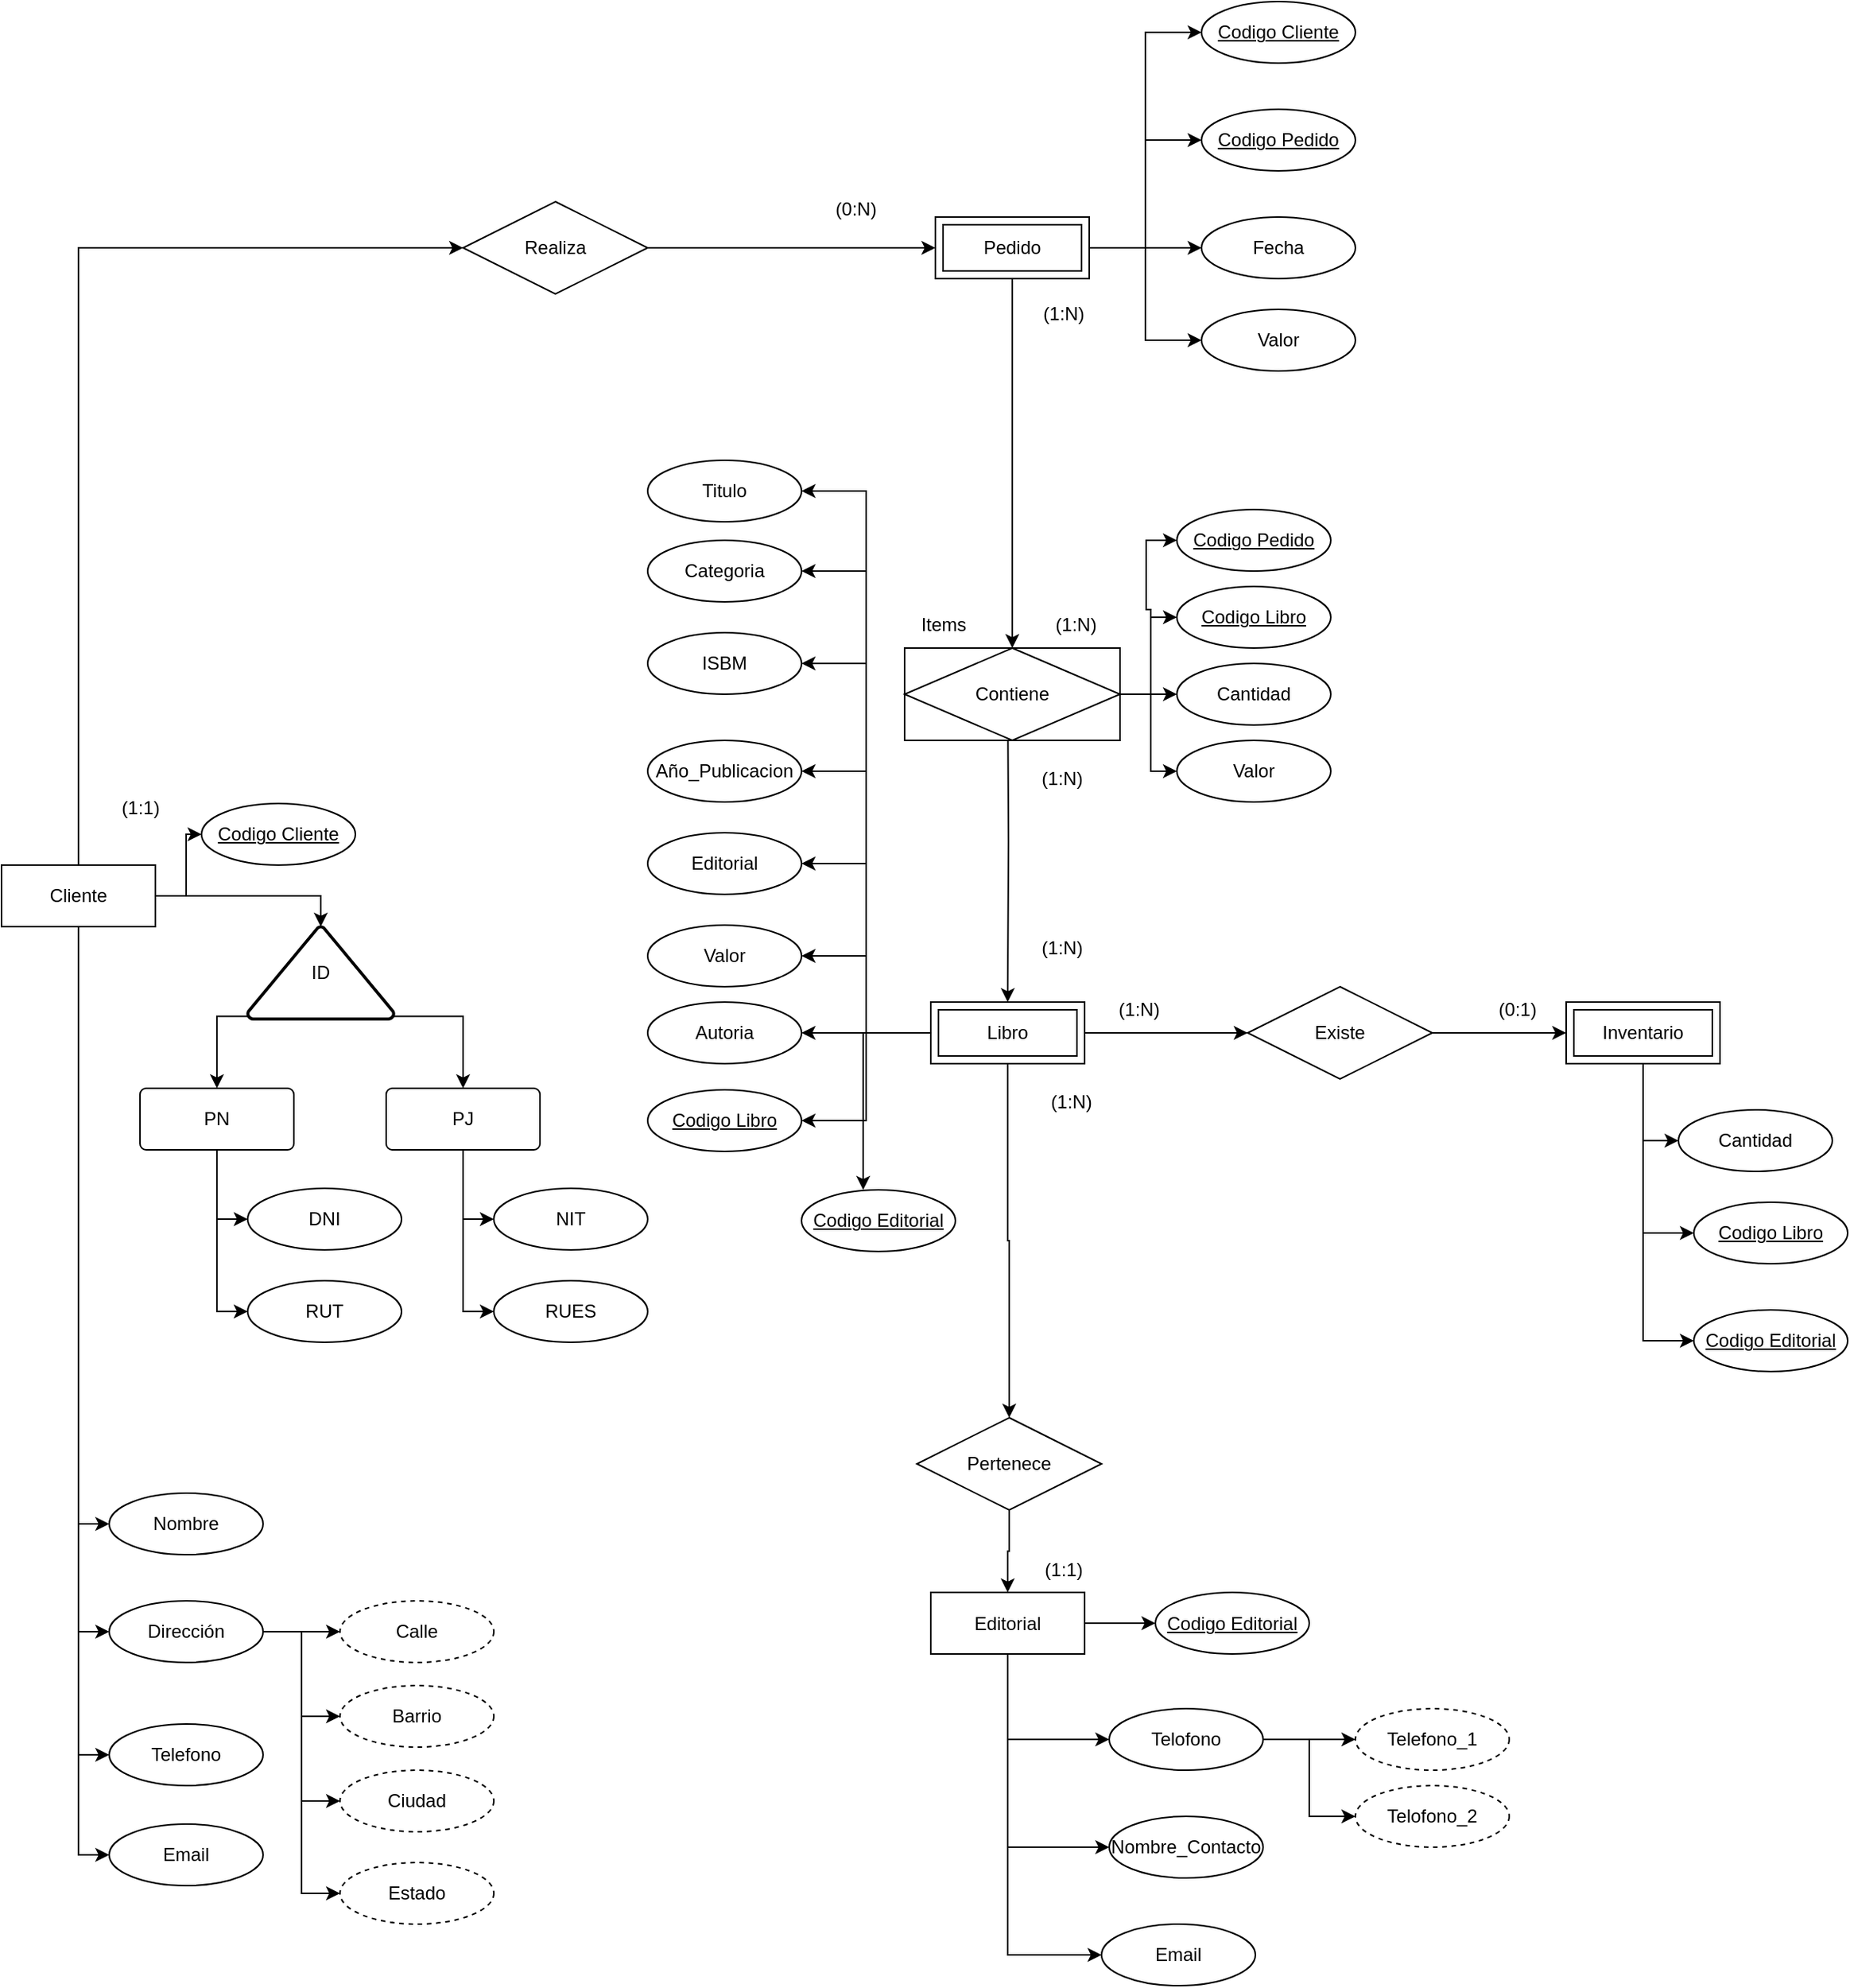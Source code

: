 <mxfile version="27.0.6">
  <diagram name="Página-1" id="0RnVuigyem1X-TJP2YSt">
    <mxGraphModel dx="1869" dy="1730" grid="1" gridSize="10" guides="1" tooltips="1" connect="1" arrows="1" fold="1" page="1" pageScale="1" pageWidth="827" pageHeight="1169" math="0" shadow="0">
      <root>
        <mxCell id="0" />
        <mxCell id="1" parent="0" />
        <mxCell id="VaUhl3B39Ccq0xWstgRe-73" style="edgeStyle=orthogonalEdgeStyle;rounded=0;orthogonalLoop=1;jettySize=auto;html=1;exitX=1;exitY=0.5;exitDx=0;exitDy=0;entryX=0;entryY=0.5;entryDx=0;entryDy=0;" parent="1" source="VaUhl3B39Ccq0xWstgRe-2" target="VaUhl3B39Ccq0xWstgRe-70" edge="1">
          <mxGeometry relative="1" as="geometry" />
        </mxCell>
        <mxCell id="VaUhl3B39Ccq0xWstgRe-74" style="edgeStyle=orthogonalEdgeStyle;rounded=0;orthogonalLoop=1;jettySize=auto;html=1;exitX=1;exitY=0.5;exitDx=0;exitDy=0;entryX=0;entryY=0.5;entryDx=0;entryDy=0;" parent="1" source="VaUhl3B39Ccq0xWstgRe-2" target="VaUhl3B39Ccq0xWstgRe-71" edge="1">
          <mxGeometry relative="1" as="geometry" />
        </mxCell>
        <mxCell id="VaUhl3B39Ccq0xWstgRe-85" style="edgeStyle=orthogonalEdgeStyle;rounded=0;orthogonalLoop=1;jettySize=auto;html=1;exitX=0.5;exitY=1;exitDx=0;exitDy=0;" parent="1" source="VaUhl3B39Ccq0xWstgRe-2" target="VaUhl3B39Ccq0xWstgRe-28" edge="1">
          <mxGeometry relative="1" as="geometry" />
        </mxCell>
        <mxCell id="VaUhl3B39Ccq0xWstgRe-109" style="edgeStyle=orthogonalEdgeStyle;rounded=0;orthogonalLoop=1;jettySize=auto;html=1;exitX=1;exitY=0.5;exitDx=0;exitDy=0;entryX=0;entryY=0.5;entryDx=0;entryDy=0;" parent="1" source="VaUhl3B39Ccq0xWstgRe-2" target="VaUhl3B39Ccq0xWstgRe-108" edge="1">
          <mxGeometry relative="1" as="geometry" />
        </mxCell>
        <mxCell id="VaUhl3B39Ccq0xWstgRe-123" style="edgeStyle=orthogonalEdgeStyle;rounded=0;orthogonalLoop=1;jettySize=auto;html=1;exitX=1;exitY=0.5;exitDx=0;exitDy=0;entryX=0;entryY=0.5;entryDx=0;entryDy=0;" parent="1" source="VaUhl3B39Ccq0xWstgRe-2" target="VaUhl3B39Ccq0xWstgRe-122" edge="1">
          <mxGeometry relative="1" as="geometry" />
        </mxCell>
        <mxCell id="VaUhl3B39Ccq0xWstgRe-2" value="Pedido" style="shape=ext;margin=3;double=1;whiteSpace=wrap;html=1;align=center;" parent="1" vertex="1">
          <mxGeometry x="417" y="20" width="100" height="40" as="geometry" />
        </mxCell>
        <mxCell id="VaUhl3B39Ccq0xWstgRe-98" style="edgeStyle=orthogonalEdgeStyle;rounded=0;orthogonalLoop=1;jettySize=auto;html=1;exitX=0.5;exitY=1;exitDx=0;exitDy=0;entryX=0;entryY=0.5;entryDx=0;entryDy=0;" parent="1" source="VaUhl3B39Ccq0xWstgRe-4" target="VaUhl3B39Ccq0xWstgRe-94" edge="1">
          <mxGeometry relative="1" as="geometry" />
        </mxCell>
        <mxCell id="VaUhl3B39Ccq0xWstgRe-99" style="edgeStyle=orthogonalEdgeStyle;rounded=0;orthogonalLoop=1;jettySize=auto;html=1;exitX=0.5;exitY=1;exitDx=0;exitDy=0;entryX=0;entryY=0.5;entryDx=0;entryDy=0;" parent="1" source="VaUhl3B39Ccq0xWstgRe-4" target="VaUhl3B39Ccq0xWstgRe-93" edge="1">
          <mxGeometry relative="1" as="geometry" />
        </mxCell>
        <mxCell id="VaUhl3B39Ccq0xWstgRe-100" style="edgeStyle=orthogonalEdgeStyle;rounded=0;orthogonalLoop=1;jettySize=auto;html=1;exitX=0.5;exitY=1;exitDx=0;exitDy=0;entryX=0;entryY=0.5;entryDx=0;entryDy=0;" parent="1" source="VaUhl3B39Ccq0xWstgRe-4" target="VaUhl3B39Ccq0xWstgRe-95" edge="1">
          <mxGeometry relative="1" as="geometry" />
        </mxCell>
        <mxCell id="VaUhl3B39Ccq0xWstgRe-107" style="edgeStyle=orthogonalEdgeStyle;rounded=0;orthogonalLoop=1;jettySize=auto;html=1;exitX=1;exitY=0.5;exitDx=0;exitDy=0;" parent="1" source="VaUhl3B39Ccq0xWstgRe-4" target="VaUhl3B39Ccq0xWstgRe-106" edge="1">
          <mxGeometry relative="1" as="geometry" />
        </mxCell>
        <mxCell id="VaUhl3B39Ccq0xWstgRe-4" value="Editorial" style="whiteSpace=wrap;html=1;align=center;" parent="1" vertex="1">
          <mxGeometry x="414" y="913.5" width="100" height="40" as="geometry" />
        </mxCell>
        <mxCell id="VaUhl3B39Ccq0xWstgRe-19" style="edgeStyle=orthogonalEdgeStyle;rounded=0;orthogonalLoop=1;jettySize=auto;html=1;exitX=0.5;exitY=1;exitDx=0;exitDy=0;" parent="1" source="VaUhl3B39Ccq0xWstgRe-5" target="VaUhl3B39Ccq0xWstgRe-18" edge="1">
          <mxGeometry relative="1" as="geometry" />
        </mxCell>
        <mxCell id="VaUhl3B39Ccq0xWstgRe-24" style="edgeStyle=orthogonalEdgeStyle;rounded=0;orthogonalLoop=1;jettySize=auto;html=1;exitX=1;exitY=0.5;exitDx=0;exitDy=0;entryX=0;entryY=0.5;entryDx=0;entryDy=0;" parent="1" source="VaUhl3B39Ccq0xWstgRe-5" target="VaUhl3B39Ccq0xWstgRe-23" edge="1">
          <mxGeometry relative="1" as="geometry" />
        </mxCell>
        <mxCell id="VaUhl3B39Ccq0xWstgRe-110" style="edgeStyle=orthogonalEdgeStyle;rounded=0;orthogonalLoop=1;jettySize=auto;html=1;exitX=0;exitY=0.5;exitDx=0;exitDy=0;entryX=1;entryY=0.5;entryDx=0;entryDy=0;" parent="1" source="VaUhl3B39Ccq0xWstgRe-5" target="VaUhl3B39Ccq0xWstgRe-83" edge="1">
          <mxGeometry relative="1" as="geometry" />
        </mxCell>
        <mxCell id="VaUhl3B39Ccq0xWstgRe-111" style="edgeStyle=orthogonalEdgeStyle;rounded=0;orthogonalLoop=1;jettySize=auto;html=1;exitX=0;exitY=0.5;exitDx=0;exitDy=0;entryX=1;entryY=0.5;entryDx=0;entryDy=0;" parent="1" source="VaUhl3B39Ccq0xWstgRe-5" target="VaUhl3B39Ccq0xWstgRe-82" edge="1">
          <mxGeometry relative="1" as="geometry" />
        </mxCell>
        <mxCell id="VaUhl3B39Ccq0xWstgRe-112" style="edgeStyle=orthogonalEdgeStyle;rounded=0;orthogonalLoop=1;jettySize=auto;html=1;exitX=0;exitY=0.5;exitDx=0;exitDy=0;entryX=1;entryY=0.5;entryDx=0;entryDy=0;" parent="1" source="VaUhl3B39Ccq0xWstgRe-5" target="VaUhl3B39Ccq0xWstgRe-80" edge="1">
          <mxGeometry relative="1" as="geometry" />
        </mxCell>
        <mxCell id="VaUhl3B39Ccq0xWstgRe-113" style="edgeStyle=orthogonalEdgeStyle;rounded=0;orthogonalLoop=1;jettySize=auto;html=1;exitX=0;exitY=0.5;exitDx=0;exitDy=0;entryX=1;entryY=0.5;entryDx=0;entryDy=0;" parent="1" source="VaUhl3B39Ccq0xWstgRe-5" target="VaUhl3B39Ccq0xWstgRe-79" edge="1">
          <mxGeometry relative="1" as="geometry" />
        </mxCell>
        <mxCell id="VaUhl3B39Ccq0xWstgRe-114" style="edgeStyle=orthogonalEdgeStyle;rounded=0;orthogonalLoop=1;jettySize=auto;html=1;exitX=0;exitY=0.5;exitDx=0;exitDy=0;entryX=1;entryY=0.5;entryDx=0;entryDy=0;" parent="1" source="VaUhl3B39Ccq0xWstgRe-5" target="VaUhl3B39Ccq0xWstgRe-84" edge="1">
          <mxGeometry relative="1" as="geometry" />
        </mxCell>
        <mxCell id="VaUhl3B39Ccq0xWstgRe-115" style="edgeStyle=orthogonalEdgeStyle;rounded=0;orthogonalLoop=1;jettySize=auto;html=1;exitX=0;exitY=0.5;exitDx=0;exitDy=0;entryX=1;entryY=0.5;entryDx=0;entryDy=0;" parent="1" source="VaUhl3B39Ccq0xWstgRe-5" target="VaUhl3B39Ccq0xWstgRe-78" edge="1">
          <mxGeometry relative="1" as="geometry" />
        </mxCell>
        <mxCell id="VaUhl3B39Ccq0xWstgRe-116" style="edgeStyle=orthogonalEdgeStyle;rounded=0;orthogonalLoop=1;jettySize=auto;html=1;exitX=0;exitY=0.5;exitDx=0;exitDy=0;entryX=1;entryY=0.5;entryDx=0;entryDy=0;" parent="1" source="VaUhl3B39Ccq0xWstgRe-5" target="VaUhl3B39Ccq0xWstgRe-77" edge="1">
          <mxGeometry relative="1" as="geometry" />
        </mxCell>
        <mxCell id="VaUhl3B39Ccq0xWstgRe-119" style="edgeStyle=orthogonalEdgeStyle;rounded=0;orthogonalLoop=1;jettySize=auto;html=1;exitX=0;exitY=0.5;exitDx=0;exitDy=0;entryX=0.5;entryY=0;entryDx=0;entryDy=0;" parent="1" edge="1">
          <mxGeometry relative="1" as="geometry">
            <mxPoint x="419.06" y="550" as="sourcePoint" />
            <mxPoint x="370.06" y="652" as="targetPoint" />
            <Array as="points">
              <mxPoint x="370.06" y="550" />
            </Array>
          </mxGeometry>
        </mxCell>
        <mxCell id="VaUhl3B39Ccq0xWstgRe-131" style="edgeStyle=orthogonalEdgeStyle;rounded=0;orthogonalLoop=1;jettySize=auto;html=1;exitX=0;exitY=0.5;exitDx=0;exitDy=0;entryX=1;entryY=0.5;entryDx=0;entryDy=0;" parent="1" source="VaUhl3B39Ccq0xWstgRe-5" target="VaUhl3B39Ccq0xWstgRe-129" edge="1">
          <mxGeometry relative="1" as="geometry" />
        </mxCell>
        <mxCell id="VaUhl3B39Ccq0xWstgRe-5" value="Libro" style="shape=ext;margin=3;double=1;whiteSpace=wrap;html=1;align=center;" parent="1" vertex="1">
          <mxGeometry x="414" y="530" width="100" height="40" as="geometry" />
        </mxCell>
        <mxCell id="VaUhl3B39Ccq0xWstgRe-76" style="edgeStyle=orthogonalEdgeStyle;rounded=0;orthogonalLoop=1;jettySize=auto;html=1;exitX=0.5;exitY=1;exitDx=0;exitDy=0;entryX=0;entryY=0.5;entryDx=0;entryDy=0;" parent="1" source="VaUhl3B39Ccq0xWstgRe-6" target="VaUhl3B39Ccq0xWstgRe-75" edge="1">
          <mxGeometry relative="1" as="geometry" />
        </mxCell>
        <mxCell id="VaUhl3B39Ccq0xWstgRe-121" style="edgeStyle=orthogonalEdgeStyle;rounded=0;orthogonalLoop=1;jettySize=auto;html=1;exitX=0.5;exitY=1;exitDx=0;exitDy=0;entryX=0;entryY=0.5;entryDx=0;entryDy=0;" parent="1" source="VaUhl3B39Ccq0xWstgRe-6" target="VaUhl3B39Ccq0xWstgRe-120" edge="1">
          <mxGeometry relative="1" as="geometry" />
        </mxCell>
        <mxCell id="VaUhl3B39Ccq0xWstgRe-133" style="edgeStyle=orthogonalEdgeStyle;rounded=0;orthogonalLoop=1;jettySize=auto;html=1;exitX=0.5;exitY=1;exitDx=0;exitDy=0;entryX=0;entryY=0.5;entryDx=0;entryDy=0;" parent="1" source="VaUhl3B39Ccq0xWstgRe-6" target="VaUhl3B39Ccq0xWstgRe-132" edge="1">
          <mxGeometry relative="1" as="geometry" />
        </mxCell>
        <mxCell id="VaUhl3B39Ccq0xWstgRe-6" value="Inventario" style="shape=ext;margin=3;double=1;whiteSpace=wrap;html=1;align=center;" parent="1" vertex="1">
          <mxGeometry x="827" y="530" width="100" height="40" as="geometry" />
        </mxCell>
        <mxCell id="VaUhl3B39Ccq0xWstgRe-10" style="edgeStyle=orthogonalEdgeStyle;rounded=0;orthogonalLoop=1;jettySize=auto;html=1;exitX=1;exitY=0.5;exitDx=0;exitDy=0;entryX=0;entryY=0.5;entryDx=0;entryDy=0;" parent="1" source="VaUhl3B39Ccq0xWstgRe-7" target="VaUhl3B39Ccq0xWstgRe-2" edge="1">
          <mxGeometry relative="1" as="geometry">
            <mxPoint x="414" y="40" as="targetPoint" />
          </mxGeometry>
        </mxCell>
        <mxCell id="VaUhl3B39Ccq0xWstgRe-7" value="Realiza" style="shape=rhombus;perimeter=rhombusPerimeter;whiteSpace=wrap;html=1;align=center;" parent="1" vertex="1">
          <mxGeometry x="110" y="10" width="120" height="60" as="geometry" />
        </mxCell>
        <mxCell id="VaUhl3B39Ccq0xWstgRe-9" style="edgeStyle=orthogonalEdgeStyle;rounded=0;orthogonalLoop=1;jettySize=auto;html=1;exitX=0.5;exitY=0;exitDx=0;exitDy=0;entryX=0;entryY=0.5;entryDx=0;entryDy=0;" parent="1" source="VaUhl3B39Ccq0xWstgRe-8" target="VaUhl3B39Ccq0xWstgRe-7" edge="1">
          <mxGeometry relative="1" as="geometry" />
        </mxCell>
        <mxCell id="VaUhl3B39Ccq0xWstgRe-40" style="edgeStyle=orthogonalEdgeStyle;rounded=0;orthogonalLoop=1;jettySize=auto;html=1;exitX=0.5;exitY=1;exitDx=0;exitDy=0;entryX=0;entryY=0.5;entryDx=0;entryDy=0;" parent="1" source="VaUhl3B39Ccq0xWstgRe-8" target="VaUhl3B39Ccq0xWstgRe-37" edge="1">
          <mxGeometry relative="1" as="geometry" />
        </mxCell>
        <mxCell id="VaUhl3B39Ccq0xWstgRe-41" style="edgeStyle=orthogonalEdgeStyle;rounded=0;orthogonalLoop=1;jettySize=auto;html=1;exitX=0.5;exitY=1;exitDx=0;exitDy=0;entryX=0;entryY=0.5;entryDx=0;entryDy=0;" parent="1" source="VaUhl3B39Ccq0xWstgRe-8" target="VaUhl3B39Ccq0xWstgRe-38" edge="1">
          <mxGeometry relative="1" as="geometry" />
        </mxCell>
        <mxCell id="VaUhl3B39Ccq0xWstgRe-42" style="edgeStyle=orthogonalEdgeStyle;rounded=0;orthogonalLoop=1;jettySize=auto;html=1;exitX=0.5;exitY=1;exitDx=0;exitDy=0;entryX=0;entryY=0.5;entryDx=0;entryDy=0;" parent="1" source="VaUhl3B39Ccq0xWstgRe-8" target="VaUhl3B39Ccq0xWstgRe-39" edge="1">
          <mxGeometry relative="1" as="geometry" />
        </mxCell>
        <mxCell id="VaUhl3B39Ccq0xWstgRe-54" style="edgeStyle=orthogonalEdgeStyle;rounded=0;orthogonalLoop=1;jettySize=auto;html=1;exitX=0.5;exitY=1;exitDx=0;exitDy=0;entryX=0;entryY=0.5;entryDx=0;entryDy=0;" parent="1" source="VaUhl3B39Ccq0xWstgRe-8" target="VaUhl3B39Ccq0xWstgRe-33" edge="1">
          <mxGeometry relative="1" as="geometry" />
        </mxCell>
        <mxCell id="VaUhl3B39Ccq0xWstgRe-105" style="edgeStyle=orthogonalEdgeStyle;rounded=0;orthogonalLoop=1;jettySize=auto;html=1;exitX=1;exitY=0.5;exitDx=0;exitDy=0;entryX=0;entryY=0.5;entryDx=0;entryDy=0;" parent="1" source="VaUhl3B39Ccq0xWstgRe-8" target="VaUhl3B39Ccq0xWstgRe-103" edge="1">
          <mxGeometry relative="1" as="geometry" />
        </mxCell>
        <mxCell id="VaUhl3B39Ccq0xWstgRe-8" value="Cliente" style="whiteSpace=wrap;html=1;align=center;" parent="1" vertex="1">
          <mxGeometry x="-190" y="441" width="100" height="40" as="geometry" />
        </mxCell>
        <mxCell id="VaUhl3B39Ccq0xWstgRe-11" value="(1:1)" style="text;html=1;align=center;verticalAlign=middle;resizable=0;points=[];autosize=1;strokeColor=none;fillColor=none;" parent="1" vertex="1">
          <mxGeometry x="-125" y="389" width="50" height="30" as="geometry" />
        </mxCell>
        <mxCell id="VaUhl3B39Ccq0xWstgRe-12" value="(0:N)" style="text;html=1;align=center;verticalAlign=middle;resizable=0;points=[];autosize=1;strokeColor=none;fillColor=none;" parent="1" vertex="1">
          <mxGeometry x="340" width="50" height="30" as="geometry" />
        </mxCell>
        <mxCell id="VaUhl3B39Ccq0xWstgRe-15" style="edgeStyle=orthogonalEdgeStyle;rounded=0;orthogonalLoop=1;jettySize=auto;html=1;exitX=0.5;exitY=1;exitDx=0;exitDy=0;entryX=0.5;entryY=0;entryDx=0;entryDy=0;" parent="1" target="VaUhl3B39Ccq0xWstgRe-5" edge="1">
          <mxGeometry relative="1" as="geometry">
            <mxPoint x="464" y="320" as="sourcePoint" />
          </mxGeometry>
        </mxCell>
        <mxCell id="VaUhl3B39Ccq0xWstgRe-16" value="(1:N)" style="text;html=1;align=center;verticalAlign=middle;resizable=0;points=[];autosize=1;strokeColor=none;fillColor=none;" parent="1" vertex="1">
          <mxGeometry x="475" y="68" width="50" height="30" as="geometry" />
        </mxCell>
        <mxCell id="VaUhl3B39Ccq0xWstgRe-17" value="(1:N)" style="text;html=1;align=center;verticalAlign=middle;resizable=0;points=[];autosize=1;strokeColor=none;fillColor=none;" parent="1" vertex="1">
          <mxGeometry x="474" y="480" width="50" height="30" as="geometry" />
        </mxCell>
        <mxCell id="VaUhl3B39Ccq0xWstgRe-20" style="edgeStyle=orthogonalEdgeStyle;rounded=0;orthogonalLoop=1;jettySize=auto;html=1;exitX=0.5;exitY=1;exitDx=0;exitDy=0;entryX=0.5;entryY=0;entryDx=0;entryDy=0;" parent="1" source="VaUhl3B39Ccq0xWstgRe-18" target="VaUhl3B39Ccq0xWstgRe-4" edge="1">
          <mxGeometry relative="1" as="geometry" />
        </mxCell>
        <mxCell id="VaUhl3B39Ccq0xWstgRe-18" value="Pertenece" style="shape=rhombus;perimeter=rhombusPerimeter;whiteSpace=wrap;html=1;align=center;" parent="1" vertex="1">
          <mxGeometry x="405" y="800" width="120" height="60" as="geometry" />
        </mxCell>
        <mxCell id="VaUhl3B39Ccq0xWstgRe-21" value="(1:N)" style="text;html=1;align=center;verticalAlign=middle;resizable=0;points=[];autosize=1;strokeColor=none;fillColor=none;" parent="1" vertex="1">
          <mxGeometry x="480" y="580" width="50" height="30" as="geometry" />
        </mxCell>
        <mxCell id="VaUhl3B39Ccq0xWstgRe-22" value="(1:1)" style="text;html=1;align=center;verticalAlign=middle;resizable=0;points=[];autosize=1;strokeColor=none;fillColor=none;" parent="1" vertex="1">
          <mxGeometry x="475" y="884" width="50" height="30" as="geometry" />
        </mxCell>
        <mxCell id="VaUhl3B39Ccq0xWstgRe-25" style="edgeStyle=orthogonalEdgeStyle;rounded=0;orthogonalLoop=1;jettySize=auto;html=1;entryX=0;entryY=0.5;entryDx=0;entryDy=0;" parent="1" source="VaUhl3B39Ccq0xWstgRe-23" target="VaUhl3B39Ccq0xWstgRe-6" edge="1">
          <mxGeometry relative="1" as="geometry" />
        </mxCell>
        <mxCell id="VaUhl3B39Ccq0xWstgRe-23" value="Existe" style="shape=rhombus;perimeter=rhombusPerimeter;whiteSpace=wrap;html=1;align=center;" parent="1" vertex="1">
          <mxGeometry x="620" y="520" width="120" height="60" as="geometry" />
        </mxCell>
        <mxCell id="VaUhl3B39Ccq0xWstgRe-26" value="(1:N)" style="text;html=1;align=center;verticalAlign=middle;resizable=0;points=[];autosize=1;strokeColor=none;fillColor=none;" parent="1" vertex="1">
          <mxGeometry x="524" y="520" width="50" height="30" as="geometry" />
        </mxCell>
        <mxCell id="VaUhl3B39Ccq0xWstgRe-27" value="(0:1)" style="text;html=1;align=center;verticalAlign=middle;resizable=0;points=[];autosize=1;strokeColor=none;fillColor=none;" parent="1" vertex="1">
          <mxGeometry x="770" y="520" width="50" height="30" as="geometry" />
        </mxCell>
        <mxCell id="VaUhl3B39Ccq0xWstgRe-126" style="edgeStyle=orthogonalEdgeStyle;rounded=0;orthogonalLoop=1;jettySize=auto;html=1;exitX=1;exitY=0.5;exitDx=0;exitDy=0;entryX=0;entryY=0.5;entryDx=0;entryDy=0;" parent="1" source="VaUhl3B39Ccq0xWstgRe-28" target="VaUhl3B39Ccq0xWstgRe-124" edge="1">
          <mxGeometry relative="1" as="geometry" />
        </mxCell>
        <mxCell id="VaUhl3B39Ccq0xWstgRe-127" style="edgeStyle=orthogonalEdgeStyle;rounded=0;orthogonalLoop=1;jettySize=auto;html=1;exitX=1;exitY=0.5;exitDx=0;exitDy=0;" parent="1" source="VaUhl3B39Ccq0xWstgRe-28" target="VaUhl3B39Ccq0xWstgRe-125" edge="1">
          <mxGeometry relative="1" as="geometry" />
        </mxCell>
        <mxCell id="VaUhl3B39Ccq0xWstgRe-135" style="edgeStyle=orthogonalEdgeStyle;rounded=0;orthogonalLoop=1;jettySize=auto;html=1;exitX=1;exitY=0.5;exitDx=0;exitDy=0;entryX=0;entryY=0.5;entryDx=0;entryDy=0;" parent="1" source="VaUhl3B39Ccq0xWstgRe-28" target="VaUhl3B39Ccq0xWstgRe-134" edge="1">
          <mxGeometry relative="1" as="geometry" />
        </mxCell>
        <mxCell id="VaUhl3B39Ccq0xWstgRe-139" style="edgeStyle=orthogonalEdgeStyle;rounded=0;orthogonalLoop=1;jettySize=auto;html=1;exitX=1;exitY=0.5;exitDx=0;exitDy=0;entryX=0;entryY=0.5;entryDx=0;entryDy=0;" parent="1" source="VaUhl3B39Ccq0xWstgRe-28" target="VaUhl3B39Ccq0xWstgRe-128" edge="1">
          <mxGeometry relative="1" as="geometry" />
        </mxCell>
        <mxCell id="VaUhl3B39Ccq0xWstgRe-28" value="Contiene" style="shape=associativeEntity;whiteSpace=wrap;html=1;align=center;" parent="1" vertex="1">
          <mxGeometry x="397" y="300" width="140" height="60" as="geometry" />
        </mxCell>
        <mxCell id="VaUhl3B39Ccq0xWstgRe-29" value="Items" style="text;html=1;align=center;verticalAlign=middle;resizable=0;points=[];autosize=1;strokeColor=none;fillColor=none;" parent="1" vertex="1">
          <mxGeometry x="397" y="270" width="50" height="30" as="geometry" />
        </mxCell>
        <mxCell id="VaUhl3B39Ccq0xWstgRe-30" value="(1:N)" style="text;html=1;align=center;verticalAlign=middle;resizable=0;points=[];autosize=1;strokeColor=none;fillColor=none;" parent="1" vertex="1">
          <mxGeometry x="483" y="270" width="50" height="30" as="geometry" />
        </mxCell>
        <mxCell id="VaUhl3B39Ccq0xWstgRe-32" value="(1:N)" style="text;html=1;align=center;verticalAlign=middle;resizable=0;points=[];autosize=1;strokeColor=none;fillColor=none;" parent="1" vertex="1">
          <mxGeometry x="474" y="370" width="50" height="30" as="geometry" />
        </mxCell>
        <mxCell id="VaUhl3B39Ccq0xWstgRe-33" value="Nombre" style="ellipse;whiteSpace=wrap;html=1;align=center;" parent="1" vertex="1">
          <mxGeometry x="-120" y="849" width="100" height="40" as="geometry" />
        </mxCell>
        <mxCell id="VaUhl3B39Ccq0xWstgRe-49" style="edgeStyle=orthogonalEdgeStyle;rounded=0;orthogonalLoop=1;jettySize=auto;html=1;exitX=1;exitY=0.5;exitDx=0;exitDy=0;entryX=0;entryY=0.5;entryDx=0;entryDy=0;" parent="1" source="VaUhl3B39Ccq0xWstgRe-37" target="VaUhl3B39Ccq0xWstgRe-43" edge="1">
          <mxGeometry relative="1" as="geometry" />
        </mxCell>
        <mxCell id="VaUhl3B39Ccq0xWstgRe-51" style="edgeStyle=orthogonalEdgeStyle;rounded=0;orthogonalLoop=1;jettySize=auto;html=1;exitX=1;exitY=0.5;exitDx=0;exitDy=0;entryX=0;entryY=0.5;entryDx=0;entryDy=0;" parent="1" source="VaUhl3B39Ccq0xWstgRe-37" target="VaUhl3B39Ccq0xWstgRe-44" edge="1">
          <mxGeometry relative="1" as="geometry" />
        </mxCell>
        <mxCell id="VaUhl3B39Ccq0xWstgRe-52" style="edgeStyle=orthogonalEdgeStyle;rounded=0;orthogonalLoop=1;jettySize=auto;html=1;exitX=1;exitY=0.5;exitDx=0;exitDy=0;entryX=0;entryY=0.5;entryDx=0;entryDy=0;" parent="1" source="VaUhl3B39Ccq0xWstgRe-37" target="VaUhl3B39Ccq0xWstgRe-46" edge="1">
          <mxGeometry relative="1" as="geometry" />
        </mxCell>
        <mxCell id="VaUhl3B39Ccq0xWstgRe-53" style="edgeStyle=orthogonalEdgeStyle;rounded=0;orthogonalLoop=1;jettySize=auto;html=1;exitX=1;exitY=0.5;exitDx=0;exitDy=0;entryX=0;entryY=0.5;entryDx=0;entryDy=0;" parent="1" source="VaUhl3B39Ccq0xWstgRe-37" target="VaUhl3B39Ccq0xWstgRe-47" edge="1">
          <mxGeometry relative="1" as="geometry" />
        </mxCell>
        <mxCell id="VaUhl3B39Ccq0xWstgRe-37" value="Dirección" style="ellipse;whiteSpace=wrap;html=1;align=center;" parent="1" vertex="1">
          <mxGeometry x="-120" y="919" width="100" height="40" as="geometry" />
        </mxCell>
        <mxCell id="VaUhl3B39Ccq0xWstgRe-38" value="Telefono" style="ellipse;whiteSpace=wrap;html=1;align=center;" parent="1" vertex="1">
          <mxGeometry x="-120" y="999" width="100" height="40" as="geometry" />
        </mxCell>
        <mxCell id="VaUhl3B39Ccq0xWstgRe-39" value="Email" style="ellipse;whiteSpace=wrap;html=1;align=center;" parent="1" vertex="1">
          <mxGeometry x="-120" y="1064" width="100" height="40" as="geometry" />
        </mxCell>
        <mxCell id="VaUhl3B39Ccq0xWstgRe-43" value="Calle" style="ellipse;whiteSpace=wrap;html=1;align=center;dashed=1;" parent="1" vertex="1">
          <mxGeometry x="30" y="919" width="100" height="40" as="geometry" />
        </mxCell>
        <mxCell id="VaUhl3B39Ccq0xWstgRe-44" value="Barrio" style="ellipse;whiteSpace=wrap;html=1;align=center;dashed=1;" parent="1" vertex="1">
          <mxGeometry x="30" y="974" width="100" height="40" as="geometry" />
        </mxCell>
        <mxCell id="VaUhl3B39Ccq0xWstgRe-46" value="Ciudad" style="ellipse;whiteSpace=wrap;html=1;align=center;dashed=1;" parent="1" vertex="1">
          <mxGeometry x="30" y="1029" width="100" height="40" as="geometry" />
        </mxCell>
        <mxCell id="VaUhl3B39Ccq0xWstgRe-47" value="Estado" style="ellipse;whiteSpace=wrap;html=1;align=center;dashed=1;" parent="1" vertex="1">
          <mxGeometry x="30" y="1089" width="100" height="40" as="geometry" />
        </mxCell>
        <mxCell id="VaUhl3B39Ccq0xWstgRe-63" style="edgeStyle=orthogonalEdgeStyle;rounded=0;orthogonalLoop=1;jettySize=auto;html=1;exitX=0.01;exitY=0.97;exitDx=0;exitDy=0;exitPerimeter=0;entryX=0.5;entryY=0;entryDx=0;entryDy=0;" parent="1" source="VaUhl3B39Ccq0xWstgRe-55" target="VaUhl3B39Ccq0xWstgRe-57" edge="1">
          <mxGeometry relative="1" as="geometry" />
        </mxCell>
        <mxCell id="VaUhl3B39Ccq0xWstgRe-64" style="edgeStyle=orthogonalEdgeStyle;rounded=0;orthogonalLoop=1;jettySize=auto;html=1;exitX=0.99;exitY=0.97;exitDx=0;exitDy=0;exitPerimeter=0;entryX=0.5;entryY=0;entryDx=0;entryDy=0;" parent="1" source="VaUhl3B39Ccq0xWstgRe-55" target="VaUhl3B39Ccq0xWstgRe-58" edge="1">
          <mxGeometry relative="1" as="geometry" />
        </mxCell>
        <mxCell id="VaUhl3B39Ccq0xWstgRe-55" value="ID" style="strokeWidth=2;html=1;shape=mxgraph.flowchart.extract_or_measurement;whiteSpace=wrap;" parent="1" vertex="1">
          <mxGeometry x="-30" y="481" width="95" height="60" as="geometry" />
        </mxCell>
        <mxCell id="VaUhl3B39Ccq0xWstgRe-56" style="edgeStyle=orthogonalEdgeStyle;rounded=0;orthogonalLoop=1;jettySize=auto;html=1;exitX=1;exitY=0.5;exitDx=0;exitDy=0;entryX=0.5;entryY=0;entryDx=0;entryDy=0;entryPerimeter=0;" parent="1" source="VaUhl3B39Ccq0xWstgRe-8" target="VaUhl3B39Ccq0xWstgRe-55" edge="1">
          <mxGeometry relative="1" as="geometry" />
        </mxCell>
        <mxCell id="VaUhl3B39Ccq0xWstgRe-65" style="edgeStyle=orthogonalEdgeStyle;rounded=0;orthogonalLoop=1;jettySize=auto;html=1;exitX=0.5;exitY=1;exitDx=0;exitDy=0;entryX=0;entryY=0.5;entryDx=0;entryDy=0;" parent="1" source="VaUhl3B39Ccq0xWstgRe-57" target="VaUhl3B39Ccq0xWstgRe-62" edge="1">
          <mxGeometry relative="1" as="geometry" />
        </mxCell>
        <mxCell id="VaUhl3B39Ccq0xWstgRe-68" style="edgeStyle=orthogonalEdgeStyle;rounded=0;orthogonalLoop=1;jettySize=auto;html=1;exitX=0.5;exitY=1;exitDx=0;exitDy=0;entryX=0;entryY=0.5;entryDx=0;entryDy=0;" parent="1" source="VaUhl3B39Ccq0xWstgRe-57" target="VaUhl3B39Ccq0xWstgRe-61" edge="1">
          <mxGeometry relative="1" as="geometry" />
        </mxCell>
        <mxCell id="VaUhl3B39Ccq0xWstgRe-57" value="PN" style="rounded=1;arcSize=10;whiteSpace=wrap;html=1;align=center;" parent="1" vertex="1">
          <mxGeometry x="-100" y="586" width="100" height="40" as="geometry" />
        </mxCell>
        <mxCell id="VaUhl3B39Ccq0xWstgRe-67" style="edgeStyle=orthogonalEdgeStyle;rounded=0;orthogonalLoop=1;jettySize=auto;html=1;exitX=0.5;exitY=1;exitDx=0;exitDy=0;entryX=0;entryY=0.5;entryDx=0;entryDy=0;" parent="1" source="VaUhl3B39Ccq0xWstgRe-58" target="VaUhl3B39Ccq0xWstgRe-60" edge="1">
          <mxGeometry relative="1" as="geometry" />
        </mxCell>
        <mxCell id="VaUhl3B39Ccq0xWstgRe-69" style="edgeStyle=orthogonalEdgeStyle;rounded=0;orthogonalLoop=1;jettySize=auto;html=1;exitX=0.5;exitY=1;exitDx=0;exitDy=0;entryX=0;entryY=0.5;entryDx=0;entryDy=0;" parent="1" source="VaUhl3B39Ccq0xWstgRe-58" target="VaUhl3B39Ccq0xWstgRe-59" edge="1">
          <mxGeometry relative="1" as="geometry" />
        </mxCell>
        <mxCell id="VaUhl3B39Ccq0xWstgRe-58" value="PJ" style="rounded=1;arcSize=10;whiteSpace=wrap;html=1;align=center;" parent="1" vertex="1">
          <mxGeometry x="60" y="586" width="100" height="40" as="geometry" />
        </mxCell>
        <mxCell id="VaUhl3B39Ccq0xWstgRe-59" value="RUES" style="ellipse;whiteSpace=wrap;html=1;align=center;" parent="1" vertex="1">
          <mxGeometry x="130" y="711" width="100" height="40" as="geometry" />
        </mxCell>
        <mxCell id="VaUhl3B39Ccq0xWstgRe-60" value="NIT" style="ellipse;whiteSpace=wrap;html=1;align=center;" parent="1" vertex="1">
          <mxGeometry x="130" y="651" width="100" height="40" as="geometry" />
        </mxCell>
        <mxCell id="VaUhl3B39Ccq0xWstgRe-61" value="RUT" style="ellipse;whiteSpace=wrap;html=1;align=center;" parent="1" vertex="1">
          <mxGeometry x="-30" y="711" width="100" height="40" as="geometry" />
        </mxCell>
        <mxCell id="VaUhl3B39Ccq0xWstgRe-62" value="DNI" style="ellipse;whiteSpace=wrap;html=1;align=center;" parent="1" vertex="1">
          <mxGeometry x="-30" y="651" width="100" height="40" as="geometry" />
        </mxCell>
        <mxCell id="VaUhl3B39Ccq0xWstgRe-70" value="Fecha" style="ellipse;whiteSpace=wrap;html=1;align=center;" parent="1" vertex="1">
          <mxGeometry x="590" y="20" width="100" height="40" as="geometry" />
        </mxCell>
        <mxCell id="VaUhl3B39Ccq0xWstgRe-71" value="Valor" style="ellipse;whiteSpace=wrap;html=1;align=center;" parent="1" vertex="1">
          <mxGeometry x="590" y="80" width="100" height="40" as="geometry" />
        </mxCell>
        <mxCell id="VaUhl3B39Ccq0xWstgRe-75" value="Cantidad" style="ellipse;whiteSpace=wrap;html=1;align=center;" parent="1" vertex="1">
          <mxGeometry x="900" y="600" width="100" height="40" as="geometry" />
        </mxCell>
        <mxCell id="VaUhl3B39Ccq0xWstgRe-77" value="Titulo" style="ellipse;whiteSpace=wrap;html=1;align=center;" parent="1" vertex="1">
          <mxGeometry x="230" y="178" width="100" height="40" as="geometry" />
        </mxCell>
        <mxCell id="VaUhl3B39Ccq0xWstgRe-78" value="Categoria" style="ellipse;whiteSpace=wrap;html=1;align=center;" parent="1" vertex="1">
          <mxGeometry x="230" y="230" width="100" height="40" as="geometry" />
        </mxCell>
        <mxCell id="VaUhl3B39Ccq0xWstgRe-79" value="Año_Publicacion" style="ellipse;whiteSpace=wrap;html=1;align=center;" parent="1" vertex="1">
          <mxGeometry x="230" y="360" width="100" height="40" as="geometry" />
        </mxCell>
        <mxCell id="VaUhl3B39Ccq0xWstgRe-80" value="Editorial" style="ellipse;whiteSpace=wrap;html=1;align=center;" parent="1" vertex="1">
          <mxGeometry x="230" y="420" width="100" height="40" as="geometry" />
        </mxCell>
        <mxCell id="VaUhl3B39Ccq0xWstgRe-82" value="Valor" style="ellipse;whiteSpace=wrap;html=1;align=center;" parent="1" vertex="1">
          <mxGeometry x="230" y="480" width="100" height="40" as="geometry" />
        </mxCell>
        <mxCell id="VaUhl3B39Ccq0xWstgRe-83" value="Autoria" style="ellipse;whiteSpace=wrap;html=1;align=center;" parent="1" vertex="1">
          <mxGeometry x="230" y="530" width="100" height="40" as="geometry" />
        </mxCell>
        <mxCell id="VaUhl3B39Ccq0xWstgRe-84" value="ISBM" style="ellipse;whiteSpace=wrap;html=1;align=center;" parent="1" vertex="1">
          <mxGeometry x="230" y="290" width="100" height="40" as="geometry" />
        </mxCell>
        <mxCell id="VaUhl3B39Ccq0xWstgRe-93" value="Nombre_Contacto" style="ellipse;whiteSpace=wrap;html=1;align=center;" parent="1" vertex="1">
          <mxGeometry x="530" y="1059" width="100" height="40" as="geometry" />
        </mxCell>
        <mxCell id="VaUhl3B39Ccq0xWstgRe-101" style="edgeStyle=orthogonalEdgeStyle;rounded=0;orthogonalLoop=1;jettySize=auto;html=1;exitX=1;exitY=0.5;exitDx=0;exitDy=0;entryX=0;entryY=0.5;entryDx=0;entryDy=0;" parent="1" source="VaUhl3B39Ccq0xWstgRe-94" target="VaUhl3B39Ccq0xWstgRe-96" edge="1">
          <mxGeometry relative="1" as="geometry" />
        </mxCell>
        <mxCell id="VaUhl3B39Ccq0xWstgRe-102" style="edgeStyle=orthogonalEdgeStyle;rounded=0;orthogonalLoop=1;jettySize=auto;html=1;exitX=1;exitY=0.5;exitDx=0;exitDy=0;entryX=0;entryY=0.5;entryDx=0;entryDy=0;" parent="1" source="VaUhl3B39Ccq0xWstgRe-94" target="VaUhl3B39Ccq0xWstgRe-97" edge="1">
          <mxGeometry relative="1" as="geometry" />
        </mxCell>
        <mxCell id="VaUhl3B39Ccq0xWstgRe-94" value="Telofono" style="ellipse;whiteSpace=wrap;html=1;align=center;" parent="1" vertex="1">
          <mxGeometry x="530" y="989" width="100" height="40" as="geometry" />
        </mxCell>
        <mxCell id="VaUhl3B39Ccq0xWstgRe-95" value="Email" style="ellipse;whiteSpace=wrap;html=1;align=center;" parent="1" vertex="1">
          <mxGeometry x="525" y="1129" width="100" height="40" as="geometry" />
        </mxCell>
        <mxCell id="VaUhl3B39Ccq0xWstgRe-96" value="Telefono_1" style="ellipse;whiteSpace=wrap;html=1;align=center;dashed=1;" parent="1" vertex="1">
          <mxGeometry x="690" y="989" width="100" height="40" as="geometry" />
        </mxCell>
        <mxCell id="VaUhl3B39Ccq0xWstgRe-97" value="Telofono_2" style="ellipse;whiteSpace=wrap;html=1;align=center;dashed=1;" parent="1" vertex="1">
          <mxGeometry x="690" y="1039" width="100" height="40" as="geometry" />
        </mxCell>
        <mxCell id="VaUhl3B39Ccq0xWstgRe-103" value="Codigo Cliente" style="ellipse;whiteSpace=wrap;html=1;align=center;fontStyle=4;" parent="1" vertex="1">
          <mxGeometry x="-60" y="401" width="100" height="40" as="geometry" />
        </mxCell>
        <mxCell id="VaUhl3B39Ccq0xWstgRe-106" value="Codigo Editorial" style="ellipse;whiteSpace=wrap;html=1;align=center;fontStyle=4;" parent="1" vertex="1">
          <mxGeometry x="560" y="913.5" width="100" height="40" as="geometry" />
        </mxCell>
        <mxCell id="VaUhl3B39Ccq0xWstgRe-108" value="Codigo Cliente" style="ellipse;whiteSpace=wrap;html=1;align=center;fontStyle=4;" parent="1" vertex="1">
          <mxGeometry x="590" y="-120" width="100" height="40" as="geometry" />
        </mxCell>
        <mxCell id="VaUhl3B39Ccq0xWstgRe-117" value="Codigo Editorial" style="ellipse;whiteSpace=wrap;html=1;align=center;fontStyle=4;" parent="1" vertex="1">
          <mxGeometry x="330" y="652" width="100" height="40" as="geometry" />
        </mxCell>
        <mxCell id="VaUhl3B39Ccq0xWstgRe-120" value="Codigo Editorial" style="ellipse;whiteSpace=wrap;html=1;align=center;fontStyle=4;" parent="1" vertex="1">
          <mxGeometry x="910" y="730" width="100" height="40" as="geometry" />
        </mxCell>
        <mxCell id="VaUhl3B39Ccq0xWstgRe-122" value="Codigo Pedido" style="ellipse;whiteSpace=wrap;html=1;align=center;fontStyle=4;" parent="1" vertex="1">
          <mxGeometry x="590" y="-50" width="100" height="40" as="geometry" />
        </mxCell>
        <mxCell id="VaUhl3B39Ccq0xWstgRe-124" value="Cantidad" style="ellipse;whiteSpace=wrap;html=1;align=center;" parent="1" vertex="1">
          <mxGeometry x="574" y="310" width="100" height="40" as="geometry" />
        </mxCell>
        <mxCell id="VaUhl3B39Ccq0xWstgRe-125" value="Valor" style="ellipse;whiteSpace=wrap;html=1;align=center;" parent="1" vertex="1">
          <mxGeometry x="574" y="360" width="100" height="40" as="geometry" />
        </mxCell>
        <mxCell id="VaUhl3B39Ccq0xWstgRe-128" value="Codigo Pedido" style="ellipse;whiteSpace=wrap;html=1;align=center;fontStyle=4;" parent="1" vertex="1">
          <mxGeometry x="574" y="210" width="100" height="40" as="geometry" />
        </mxCell>
        <mxCell id="VaUhl3B39Ccq0xWstgRe-129" value="Codigo Libro" style="ellipse;whiteSpace=wrap;html=1;align=center;fontStyle=4;" parent="1" vertex="1">
          <mxGeometry x="230" y="587" width="100" height="40" as="geometry" />
        </mxCell>
        <mxCell id="VaUhl3B39Ccq0xWstgRe-132" value="Codigo Libro" style="ellipse;whiteSpace=wrap;html=1;align=center;fontStyle=4;" parent="1" vertex="1">
          <mxGeometry x="910" y="660" width="100" height="40" as="geometry" />
        </mxCell>
        <mxCell id="VaUhl3B39Ccq0xWstgRe-134" value="Codigo Libro" style="ellipse;whiteSpace=wrap;html=1;align=center;fontStyle=4;" parent="1" vertex="1">
          <mxGeometry x="574" y="260" width="100" height="40" as="geometry" />
        </mxCell>
      </root>
    </mxGraphModel>
  </diagram>
</mxfile>
